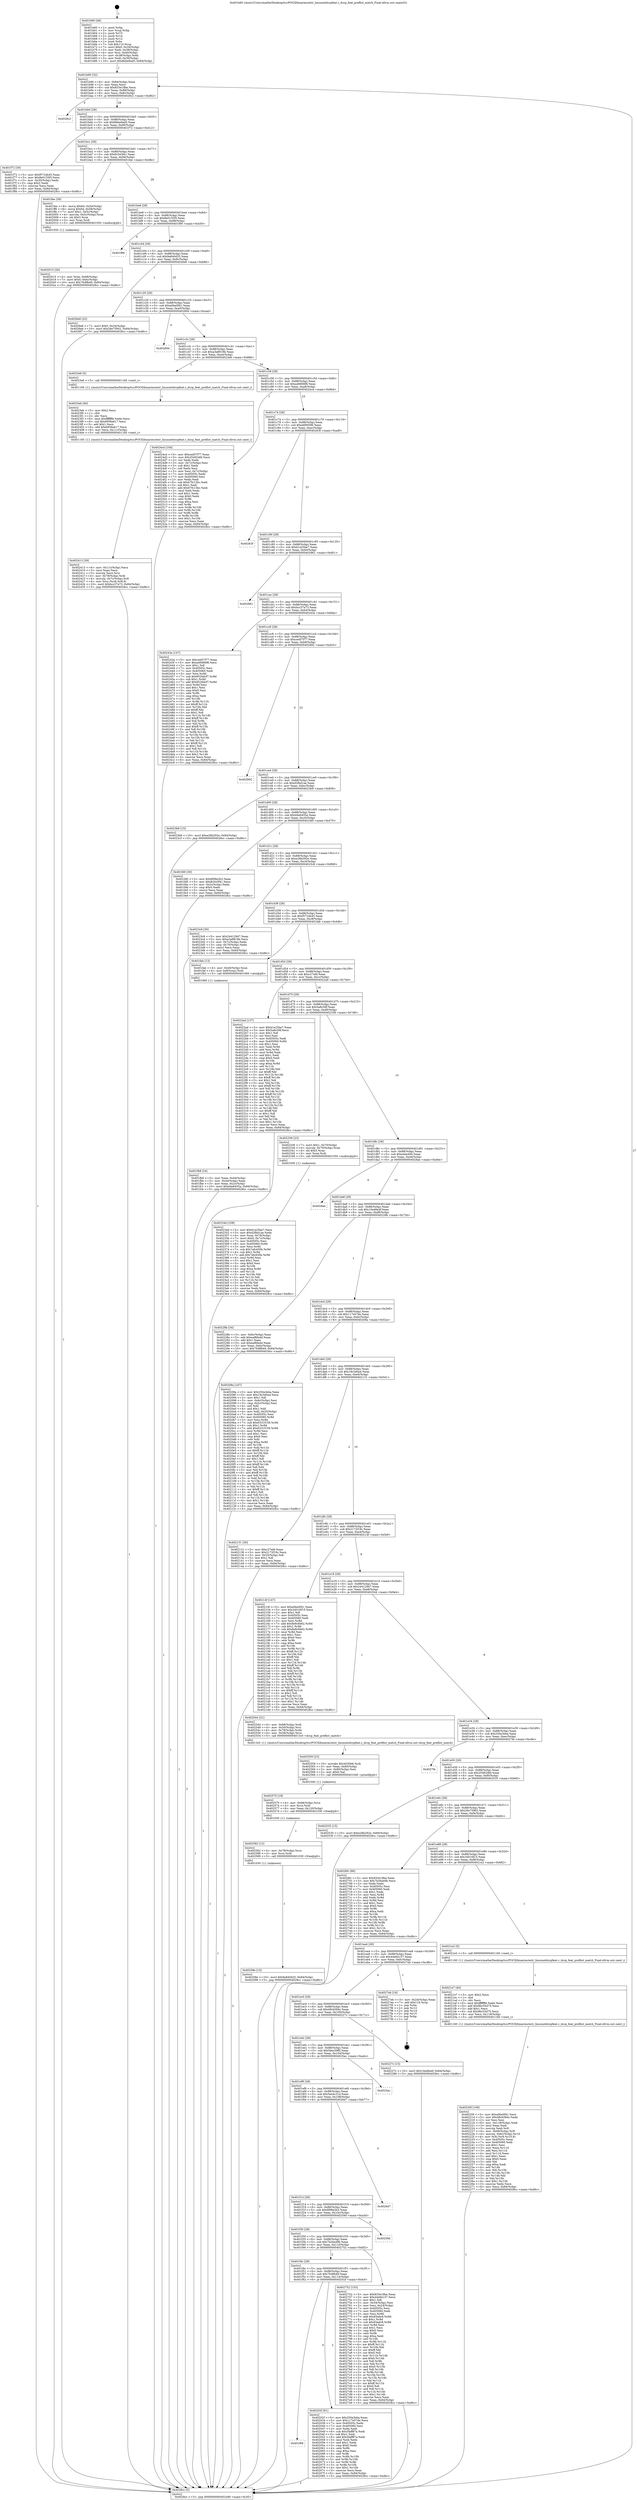 digraph "0x401b60" {
  label = "0x401b60 (/mnt/c/Users/mathe/Desktop/tcc/POCII/binaries/extr_linuxnetdccpfeat.c_dccp_feat_preflist_match_Final-ollvm.out::main(0))"
  labelloc = "t"
  node[shape=record]

  Entry [label="",width=0.3,height=0.3,shape=circle,fillcolor=black,style=filled]
  "0x401b90" [label="{
     0x401b90 [32]\l
     | [instrs]\l
     &nbsp;&nbsp;0x401b90 \<+6\>: mov -0x84(%rbp),%eax\l
     &nbsp;&nbsp;0x401b96 \<+2\>: mov %eax,%ecx\l
     &nbsp;&nbsp;0x401b98 \<+6\>: sub $0x833e18be,%ecx\l
     &nbsp;&nbsp;0x401b9e \<+6\>: mov %eax,-0x88(%rbp)\l
     &nbsp;&nbsp;0x401ba4 \<+6\>: mov %ecx,-0x8c(%rbp)\l
     &nbsp;&nbsp;0x401baa \<+6\>: je 00000000004028c2 \<main+0xd62\>\l
  }"]
  "0x4028c2" [label="{
     0x4028c2\l
  }", style=dashed]
  "0x401bb0" [label="{
     0x401bb0 [28]\l
     | [instrs]\l
     &nbsp;&nbsp;0x401bb0 \<+5\>: jmp 0000000000401bb5 \<main+0x55\>\l
     &nbsp;&nbsp;0x401bb5 \<+6\>: mov -0x88(%rbp),%eax\l
     &nbsp;&nbsp;0x401bbb \<+5\>: sub $0x8bbe9ad5,%eax\l
     &nbsp;&nbsp;0x401bc0 \<+6\>: mov %eax,-0x90(%rbp)\l
     &nbsp;&nbsp;0x401bc6 \<+6\>: je 0000000000401f72 \<main+0x412\>\l
  }"]
  Exit [label="",width=0.3,height=0.3,shape=circle,fillcolor=black,style=filled,peripheries=2]
  "0x401f72" [label="{
     0x401f72 [30]\l
     | [instrs]\l
     &nbsp;&nbsp;0x401f72 \<+5\>: mov $0xf5724b45,%eax\l
     &nbsp;&nbsp;0x401f77 \<+5\>: mov $0x8e0155f3,%ecx\l
     &nbsp;&nbsp;0x401f7c \<+3\>: mov -0x30(%rbp),%edx\l
     &nbsp;&nbsp;0x401f7f \<+3\>: cmp $0x2,%edx\l
     &nbsp;&nbsp;0x401f82 \<+3\>: cmovne %ecx,%eax\l
     &nbsp;&nbsp;0x401f85 \<+6\>: mov %eax,-0x84(%rbp)\l
     &nbsp;&nbsp;0x401f8b \<+5\>: jmp 00000000004028cc \<main+0xd6c\>\l
  }"]
  "0x401bcc" [label="{
     0x401bcc [28]\l
     | [instrs]\l
     &nbsp;&nbsp;0x401bcc \<+5\>: jmp 0000000000401bd1 \<main+0x71\>\l
     &nbsp;&nbsp;0x401bd1 \<+6\>: mov -0x88(%rbp),%eax\l
     &nbsp;&nbsp;0x401bd7 \<+5\>: sub $0x8c543f41,%eax\l
     &nbsp;&nbsp;0x401bdc \<+6\>: mov %eax,-0x94(%rbp)\l
     &nbsp;&nbsp;0x401be2 \<+6\>: je 0000000000401fee \<main+0x48e\>\l
  }"]
  "0x4028cc" [label="{
     0x4028cc [5]\l
     | [instrs]\l
     &nbsp;&nbsp;0x4028cc \<+5\>: jmp 0000000000401b90 \<main+0x30\>\l
  }"]
  "0x401b60" [label="{
     0x401b60 [48]\l
     | [instrs]\l
     &nbsp;&nbsp;0x401b60 \<+1\>: push %rbp\l
     &nbsp;&nbsp;0x401b61 \<+3\>: mov %rsp,%rbp\l
     &nbsp;&nbsp;0x401b64 \<+2\>: push %r15\l
     &nbsp;&nbsp;0x401b66 \<+2\>: push %r14\l
     &nbsp;&nbsp;0x401b68 \<+2\>: push %r12\l
     &nbsp;&nbsp;0x401b6a \<+1\>: push %rbx\l
     &nbsp;&nbsp;0x401b6b \<+7\>: sub $0x110,%rsp\l
     &nbsp;&nbsp;0x401b72 \<+7\>: movl $0x0,-0x34(%rbp)\l
     &nbsp;&nbsp;0x401b79 \<+3\>: mov %edi,-0x38(%rbp)\l
     &nbsp;&nbsp;0x401b7c \<+4\>: mov %rsi,-0x40(%rbp)\l
     &nbsp;&nbsp;0x401b80 \<+3\>: mov -0x38(%rbp),%edi\l
     &nbsp;&nbsp;0x401b83 \<+3\>: mov %edi,-0x30(%rbp)\l
     &nbsp;&nbsp;0x401b86 \<+10\>: movl $0x8bbe9ad5,-0x84(%rbp)\l
  }"]
  "0x40258e" [label="{
     0x40258e [15]\l
     | [instrs]\l
     &nbsp;&nbsp;0x40258e \<+10\>: movl $0x9a840d25,-0x84(%rbp)\l
     &nbsp;&nbsp;0x402598 \<+5\>: jmp 00000000004028cc \<main+0xd6c\>\l
  }"]
  "0x401fee" [label="{
     0x401fee [39]\l
     | [instrs]\l
     &nbsp;&nbsp;0x401fee \<+8\>: movq $0x64,-0x50(%rbp)\l
     &nbsp;&nbsp;0x401ff6 \<+8\>: movq $0x64,-0x58(%rbp)\l
     &nbsp;&nbsp;0x401ffe \<+7\>: movl $0x1,-0x5c(%rbp)\l
     &nbsp;&nbsp;0x402005 \<+4\>: movslq -0x5c(%rbp),%rax\l
     &nbsp;&nbsp;0x402009 \<+4\>: shl $0x3,%rax\l
     &nbsp;&nbsp;0x40200d \<+3\>: mov %rax,%rdi\l
     &nbsp;&nbsp;0x402010 \<+5\>: call 0000000000401050 \<malloc@plt\>\l
     | [calls]\l
     &nbsp;&nbsp;0x401050 \{1\} (unknown)\l
  }"]
  "0x401be8" [label="{
     0x401be8 [28]\l
     | [instrs]\l
     &nbsp;&nbsp;0x401be8 \<+5\>: jmp 0000000000401bed \<main+0x8d\>\l
     &nbsp;&nbsp;0x401bed \<+6\>: mov -0x88(%rbp),%eax\l
     &nbsp;&nbsp;0x401bf3 \<+5\>: sub $0x8e0155f3,%eax\l
     &nbsp;&nbsp;0x401bf8 \<+6\>: mov %eax,-0x98(%rbp)\l
     &nbsp;&nbsp;0x401bfe \<+6\>: je 0000000000401f90 \<main+0x430\>\l
  }"]
  "0x402582" [label="{
     0x402582 [12]\l
     | [instrs]\l
     &nbsp;&nbsp;0x402582 \<+4\>: mov -0x78(%rbp),%rcx\l
     &nbsp;&nbsp;0x402586 \<+3\>: mov %rcx,%rdi\l
     &nbsp;&nbsp;0x402589 \<+5\>: call 0000000000401030 \<free@plt\>\l
     | [calls]\l
     &nbsp;&nbsp;0x401030 \{1\} (unknown)\l
  }"]
  "0x401f90" [label="{
     0x401f90\l
  }", style=dashed]
  "0x401c04" [label="{
     0x401c04 [28]\l
     | [instrs]\l
     &nbsp;&nbsp;0x401c04 \<+5\>: jmp 0000000000401c09 \<main+0xa9\>\l
     &nbsp;&nbsp;0x401c09 \<+6\>: mov -0x88(%rbp),%eax\l
     &nbsp;&nbsp;0x401c0f \<+5\>: sub $0x9a840d25,%eax\l
     &nbsp;&nbsp;0x401c14 \<+6\>: mov %eax,-0x9c(%rbp)\l
     &nbsp;&nbsp;0x401c1a \<+6\>: je 00000000004026e6 \<main+0xb86\>\l
  }"]
  "0x402570" [label="{
     0x402570 [18]\l
     | [instrs]\l
     &nbsp;&nbsp;0x402570 \<+4\>: mov -0x68(%rbp),%rcx\l
     &nbsp;&nbsp;0x402574 \<+3\>: mov %rcx,%rdi\l
     &nbsp;&nbsp;0x402577 \<+6\>: mov %eax,-0x120(%rbp)\l
     &nbsp;&nbsp;0x40257d \<+5\>: call 0000000000401030 \<free@plt\>\l
     | [calls]\l
     &nbsp;&nbsp;0x401030 \{1\} (unknown)\l
  }"]
  "0x4026e6" [label="{
     0x4026e6 [22]\l
     | [instrs]\l
     &nbsp;&nbsp;0x4026e6 \<+7\>: movl $0x0,-0x34(%rbp)\l
     &nbsp;&nbsp;0x4026ed \<+10\>: movl $0x26e75902,-0x84(%rbp)\l
     &nbsp;&nbsp;0x4026f7 \<+5\>: jmp 00000000004028cc \<main+0xd6c\>\l
  }"]
  "0x401c20" [label="{
     0x401c20 [28]\l
     | [instrs]\l
     &nbsp;&nbsp;0x401c20 \<+5\>: jmp 0000000000401c25 \<main+0xc5\>\l
     &nbsp;&nbsp;0x401c25 \<+6\>: mov -0x88(%rbp),%eax\l
     &nbsp;&nbsp;0x401c2b \<+5\>: sub $0xa0be0f41,%eax\l
     &nbsp;&nbsp;0x401c30 \<+6\>: mov %eax,-0xa0(%rbp)\l
     &nbsp;&nbsp;0x401c36 \<+6\>: je 000000000040280d \<main+0xcad\>\l
  }"]
  "0x402559" [label="{
     0x402559 [23]\l
     | [instrs]\l
     &nbsp;&nbsp;0x402559 \<+10\>: movabs $0x4030b6,%rdi\l
     &nbsp;&nbsp;0x402563 \<+3\>: mov %eax,-0x80(%rbp)\l
     &nbsp;&nbsp;0x402566 \<+3\>: mov -0x80(%rbp),%esi\l
     &nbsp;&nbsp;0x402569 \<+2\>: mov $0x0,%al\l
     &nbsp;&nbsp;0x40256b \<+5\>: call 0000000000401040 \<printf@plt\>\l
     | [calls]\l
     &nbsp;&nbsp;0x401040 \{1\} (unknown)\l
  }"]
  "0x40280d" [label="{
     0x40280d\l
  }", style=dashed]
  "0x401c3c" [label="{
     0x401c3c [28]\l
     | [instrs]\l
     &nbsp;&nbsp;0x401c3c \<+5\>: jmp 0000000000401c41 \<main+0xe1\>\l
     &nbsp;&nbsp;0x401c41 \<+6\>: mov -0x88(%rbp),%eax\l
     &nbsp;&nbsp;0x401c47 \<+5\>: sub $0xa3a8819b,%eax\l
     &nbsp;&nbsp;0x401c4c \<+6\>: mov %eax,-0xa4(%rbp)\l
     &nbsp;&nbsp;0x401c52 \<+6\>: je 00000000004023e6 \<main+0x886\>\l
  }"]
  "0x402413" [label="{
     0x402413 [39]\l
     | [instrs]\l
     &nbsp;&nbsp;0x402413 \<+6\>: mov -0x11c(%rbp),%ecx\l
     &nbsp;&nbsp;0x402419 \<+3\>: imul %eax,%ecx\l
     &nbsp;&nbsp;0x40241c \<+3\>: movslq %ecx,%rsi\l
     &nbsp;&nbsp;0x40241f \<+4\>: mov -0x78(%rbp),%rdi\l
     &nbsp;&nbsp;0x402423 \<+4\>: movslq -0x7c(%rbp),%r8\l
     &nbsp;&nbsp;0x402427 \<+4\>: mov %rsi,(%rdi,%r8,8)\l
     &nbsp;&nbsp;0x40242b \<+10\>: movl $0xbcc37a73,-0x84(%rbp)\l
     &nbsp;&nbsp;0x402435 \<+5\>: jmp 00000000004028cc \<main+0xd6c\>\l
  }"]
  "0x4023e6" [label="{
     0x4023e6 [5]\l
     | [instrs]\l
     &nbsp;&nbsp;0x4023e6 \<+5\>: call 0000000000401160 \<next_i\>\l
     | [calls]\l
     &nbsp;&nbsp;0x401160 \{1\} (/mnt/c/Users/mathe/Desktop/tcc/POCII/binaries/extr_linuxnetdccpfeat.c_dccp_feat_preflist_match_Final-ollvm.out::next_i)\l
  }"]
  "0x401c58" [label="{
     0x401c58 [28]\l
     | [instrs]\l
     &nbsp;&nbsp;0x401c58 \<+5\>: jmp 0000000000401c5d \<main+0xfd\>\l
     &nbsp;&nbsp;0x401c5d \<+6\>: mov -0x88(%rbp),%eax\l
     &nbsp;&nbsp;0x401c63 \<+5\>: sub $0xa46666f8,%eax\l
     &nbsp;&nbsp;0x401c68 \<+6\>: mov %eax,-0xa8(%rbp)\l
     &nbsp;&nbsp;0x401c6e \<+6\>: je 00000000004024cd \<main+0x96d\>\l
  }"]
  "0x4023eb" [label="{
     0x4023eb [40]\l
     | [instrs]\l
     &nbsp;&nbsp;0x4023eb \<+5\>: mov $0x2,%ecx\l
     &nbsp;&nbsp;0x4023f0 \<+1\>: cltd\l
     &nbsp;&nbsp;0x4023f1 \<+2\>: idiv %ecx\l
     &nbsp;&nbsp;0x4023f3 \<+6\>: imul $0xfffffffe,%edx,%ecx\l
     &nbsp;&nbsp;0x4023f9 \<+6\>: sub $0x6958a617,%ecx\l
     &nbsp;&nbsp;0x4023ff \<+3\>: add $0x1,%ecx\l
     &nbsp;&nbsp;0x402402 \<+6\>: add $0x6958a617,%ecx\l
     &nbsp;&nbsp;0x402408 \<+6\>: mov %ecx,-0x11c(%rbp)\l
     &nbsp;&nbsp;0x40240e \<+5\>: call 0000000000401160 \<next_i\>\l
     | [calls]\l
     &nbsp;&nbsp;0x401160 \{1\} (/mnt/c/Users/mathe/Desktop/tcc/POCII/binaries/extr_linuxnetdccpfeat.c_dccp_feat_preflist_match_Final-ollvm.out::next_i)\l
  }"]
  "0x4024cd" [label="{
     0x4024cd [104]\l
     | [instrs]\l
     &nbsp;&nbsp;0x4024cd \<+5\>: mov $0xced57f77,%eax\l
     &nbsp;&nbsp;0x4024d2 \<+5\>: mov $0x254924fd,%ecx\l
     &nbsp;&nbsp;0x4024d7 \<+2\>: xor %edx,%edx\l
     &nbsp;&nbsp;0x4024d9 \<+3\>: mov -0x7c(%rbp),%esi\l
     &nbsp;&nbsp;0x4024dc \<+3\>: sub $0x1,%edx\l
     &nbsp;&nbsp;0x4024df \<+2\>: sub %edx,%esi\l
     &nbsp;&nbsp;0x4024e1 \<+3\>: mov %esi,-0x7c(%rbp)\l
     &nbsp;&nbsp;0x4024e4 \<+7\>: mov 0x40505c,%edx\l
     &nbsp;&nbsp;0x4024eb \<+7\>: mov 0x405060,%esi\l
     &nbsp;&nbsp;0x4024f2 \<+2\>: mov %edx,%edi\l
     &nbsp;&nbsp;0x4024f4 \<+6\>: sub $0x67fc13bc,%edi\l
     &nbsp;&nbsp;0x4024fa \<+3\>: sub $0x1,%edi\l
     &nbsp;&nbsp;0x4024fd \<+6\>: add $0x67fc13bc,%edi\l
     &nbsp;&nbsp;0x402503 \<+3\>: imul %edi,%edx\l
     &nbsp;&nbsp;0x402506 \<+3\>: and $0x1,%edx\l
     &nbsp;&nbsp;0x402509 \<+3\>: cmp $0x0,%edx\l
     &nbsp;&nbsp;0x40250c \<+4\>: sete %r8b\l
     &nbsp;&nbsp;0x402510 \<+3\>: cmp $0xa,%esi\l
     &nbsp;&nbsp;0x402513 \<+4\>: setl %r9b\l
     &nbsp;&nbsp;0x402517 \<+3\>: mov %r8b,%r10b\l
     &nbsp;&nbsp;0x40251a \<+3\>: and %r9b,%r10b\l
     &nbsp;&nbsp;0x40251d \<+3\>: xor %r9b,%r8b\l
     &nbsp;&nbsp;0x402520 \<+3\>: or %r8b,%r10b\l
     &nbsp;&nbsp;0x402523 \<+4\>: test $0x1,%r10b\l
     &nbsp;&nbsp;0x402527 \<+3\>: cmovne %ecx,%eax\l
     &nbsp;&nbsp;0x40252a \<+6\>: mov %eax,-0x84(%rbp)\l
     &nbsp;&nbsp;0x402530 \<+5\>: jmp 00000000004028cc \<main+0xd6c\>\l
  }"]
  "0x401c74" [label="{
     0x401c74 [28]\l
     | [instrs]\l
     &nbsp;&nbsp;0x401c74 \<+5\>: jmp 0000000000401c79 \<main+0x119\>\l
     &nbsp;&nbsp;0x401c79 \<+6\>: mov -0x88(%rbp),%eax\l
     &nbsp;&nbsp;0x401c7f \<+5\>: sub $0xa6f005f6,%eax\l
     &nbsp;&nbsp;0x401c84 \<+6\>: mov %eax,-0xac(%rbp)\l
     &nbsp;&nbsp;0x401c8a \<+6\>: je 000000000040263f \<main+0xadf\>\l
  }"]
  "0x40234d" [label="{
     0x40234d [108]\l
     | [instrs]\l
     &nbsp;&nbsp;0x40234d \<+5\>: mov $0xb1e25be7,%ecx\l
     &nbsp;&nbsp;0x402352 \<+5\>: mov $0xd2fbd1ae,%edx\l
     &nbsp;&nbsp;0x402357 \<+4\>: mov %rax,-0x78(%rbp)\l
     &nbsp;&nbsp;0x40235b \<+7\>: movl $0x0,-0x7c(%rbp)\l
     &nbsp;&nbsp;0x402362 \<+7\>: mov 0x40505c,%esi\l
     &nbsp;&nbsp;0x402369 \<+8\>: mov 0x405060,%r8d\l
     &nbsp;&nbsp;0x402371 \<+3\>: mov %esi,%r9d\l
     &nbsp;&nbsp;0x402374 \<+7\>: sub $0x7afcd30b,%r9d\l
     &nbsp;&nbsp;0x40237b \<+4\>: sub $0x1,%r9d\l
     &nbsp;&nbsp;0x40237f \<+7\>: add $0x7afcd30b,%r9d\l
     &nbsp;&nbsp;0x402386 \<+4\>: imul %r9d,%esi\l
     &nbsp;&nbsp;0x40238a \<+3\>: and $0x1,%esi\l
     &nbsp;&nbsp;0x40238d \<+3\>: cmp $0x0,%esi\l
     &nbsp;&nbsp;0x402390 \<+4\>: sete %r10b\l
     &nbsp;&nbsp;0x402394 \<+4\>: cmp $0xa,%r8d\l
     &nbsp;&nbsp;0x402398 \<+4\>: setl %r11b\l
     &nbsp;&nbsp;0x40239c \<+3\>: mov %r10b,%bl\l
     &nbsp;&nbsp;0x40239f \<+3\>: and %r11b,%bl\l
     &nbsp;&nbsp;0x4023a2 \<+3\>: xor %r11b,%r10b\l
     &nbsp;&nbsp;0x4023a5 \<+3\>: or %r10b,%bl\l
     &nbsp;&nbsp;0x4023a8 \<+3\>: test $0x1,%bl\l
     &nbsp;&nbsp;0x4023ab \<+3\>: cmovne %edx,%ecx\l
     &nbsp;&nbsp;0x4023ae \<+6\>: mov %ecx,-0x84(%rbp)\l
     &nbsp;&nbsp;0x4023b4 \<+5\>: jmp 00000000004028cc \<main+0xd6c\>\l
  }"]
  "0x40263f" [label="{
     0x40263f\l
  }", style=dashed]
  "0x401c90" [label="{
     0x401c90 [28]\l
     | [instrs]\l
     &nbsp;&nbsp;0x401c90 \<+5\>: jmp 0000000000401c95 \<main+0x135\>\l
     &nbsp;&nbsp;0x401c95 \<+6\>: mov -0x88(%rbp),%eax\l
     &nbsp;&nbsp;0x401c9b \<+5\>: sub $0xb1e25be7,%eax\l
     &nbsp;&nbsp;0x401ca0 \<+6\>: mov %eax,-0xb0(%rbp)\l
     &nbsp;&nbsp;0x401ca6 \<+6\>: je 0000000000402861 \<main+0xd01\>\l
  }"]
  "0x40220f" [label="{
     0x40220f [109]\l
     | [instrs]\l
     &nbsp;&nbsp;0x40220f \<+5\>: mov $0xa0be0f41,%ecx\l
     &nbsp;&nbsp;0x402214 \<+5\>: mov $0x48cb584c,%edx\l
     &nbsp;&nbsp;0x402219 \<+2\>: xor %esi,%esi\l
     &nbsp;&nbsp;0x40221b \<+6\>: mov -0x118(%rbp),%edi\l
     &nbsp;&nbsp;0x402221 \<+3\>: imul %eax,%edi\l
     &nbsp;&nbsp;0x402224 \<+3\>: movslq %edi,%r8\l
     &nbsp;&nbsp;0x402227 \<+4\>: mov -0x68(%rbp),%r9\l
     &nbsp;&nbsp;0x40222b \<+4\>: movslq -0x6c(%rbp),%r10\l
     &nbsp;&nbsp;0x40222f \<+4\>: mov %r8,(%r9,%r10,8)\l
     &nbsp;&nbsp;0x402233 \<+7\>: mov 0x40505c,%eax\l
     &nbsp;&nbsp;0x40223a \<+7\>: mov 0x405060,%edi\l
     &nbsp;&nbsp;0x402241 \<+3\>: sub $0x1,%esi\l
     &nbsp;&nbsp;0x402244 \<+3\>: mov %eax,%r11d\l
     &nbsp;&nbsp;0x402247 \<+3\>: add %esi,%r11d\l
     &nbsp;&nbsp;0x40224a \<+4\>: imul %r11d,%eax\l
     &nbsp;&nbsp;0x40224e \<+3\>: and $0x1,%eax\l
     &nbsp;&nbsp;0x402251 \<+3\>: cmp $0x0,%eax\l
     &nbsp;&nbsp;0x402254 \<+3\>: sete %bl\l
     &nbsp;&nbsp;0x402257 \<+3\>: cmp $0xa,%edi\l
     &nbsp;&nbsp;0x40225a \<+4\>: setl %r14b\l
     &nbsp;&nbsp;0x40225e \<+3\>: mov %bl,%r15b\l
     &nbsp;&nbsp;0x402261 \<+3\>: and %r14b,%r15b\l
     &nbsp;&nbsp;0x402264 \<+3\>: xor %r14b,%bl\l
     &nbsp;&nbsp;0x402267 \<+3\>: or %bl,%r15b\l
     &nbsp;&nbsp;0x40226a \<+4\>: test $0x1,%r15b\l
     &nbsp;&nbsp;0x40226e \<+3\>: cmovne %edx,%ecx\l
     &nbsp;&nbsp;0x402271 \<+6\>: mov %ecx,-0x84(%rbp)\l
     &nbsp;&nbsp;0x402277 \<+5\>: jmp 00000000004028cc \<main+0xd6c\>\l
  }"]
  "0x402861" [label="{
     0x402861\l
  }", style=dashed]
  "0x401cac" [label="{
     0x401cac [28]\l
     | [instrs]\l
     &nbsp;&nbsp;0x401cac \<+5\>: jmp 0000000000401cb1 \<main+0x151\>\l
     &nbsp;&nbsp;0x401cb1 \<+6\>: mov -0x88(%rbp),%eax\l
     &nbsp;&nbsp;0x401cb7 \<+5\>: sub $0xbcc37a73,%eax\l
     &nbsp;&nbsp;0x401cbc \<+6\>: mov %eax,-0xb4(%rbp)\l
     &nbsp;&nbsp;0x401cc2 \<+6\>: je 000000000040243a \<main+0x8da\>\l
  }"]
  "0x4021e7" [label="{
     0x4021e7 [40]\l
     | [instrs]\l
     &nbsp;&nbsp;0x4021e7 \<+5\>: mov $0x2,%ecx\l
     &nbsp;&nbsp;0x4021ec \<+1\>: cltd\l
     &nbsp;&nbsp;0x4021ed \<+2\>: idiv %ecx\l
     &nbsp;&nbsp;0x4021ef \<+6\>: imul $0xfffffffe,%edx,%ecx\l
     &nbsp;&nbsp;0x4021f5 \<+6\>: add $0x9bc55d75,%ecx\l
     &nbsp;&nbsp;0x4021fb \<+3\>: add $0x1,%ecx\l
     &nbsp;&nbsp;0x4021fe \<+6\>: sub $0x9bc55d75,%ecx\l
     &nbsp;&nbsp;0x402204 \<+6\>: mov %ecx,-0x118(%rbp)\l
     &nbsp;&nbsp;0x40220a \<+5\>: call 0000000000401160 \<next_i\>\l
     | [calls]\l
     &nbsp;&nbsp;0x401160 \{1\} (/mnt/c/Users/mathe/Desktop/tcc/POCII/binaries/extr_linuxnetdccpfeat.c_dccp_feat_preflist_match_Final-ollvm.out::next_i)\l
  }"]
  "0x40243a" [label="{
     0x40243a [147]\l
     | [instrs]\l
     &nbsp;&nbsp;0x40243a \<+5\>: mov $0xced57f77,%eax\l
     &nbsp;&nbsp;0x40243f \<+5\>: mov $0xa46666f8,%ecx\l
     &nbsp;&nbsp;0x402444 \<+2\>: mov $0x1,%dl\l
     &nbsp;&nbsp;0x402446 \<+7\>: mov 0x40505c,%esi\l
     &nbsp;&nbsp;0x40244d \<+7\>: mov 0x405060,%edi\l
     &nbsp;&nbsp;0x402454 \<+3\>: mov %esi,%r8d\l
     &nbsp;&nbsp;0x402457 \<+7\>: sub $0x9526dcf7,%r8d\l
     &nbsp;&nbsp;0x40245e \<+4\>: sub $0x1,%r8d\l
     &nbsp;&nbsp;0x402462 \<+7\>: add $0x9526dcf7,%r8d\l
     &nbsp;&nbsp;0x402469 \<+4\>: imul %r8d,%esi\l
     &nbsp;&nbsp;0x40246d \<+3\>: and $0x1,%esi\l
     &nbsp;&nbsp;0x402470 \<+3\>: cmp $0x0,%esi\l
     &nbsp;&nbsp;0x402473 \<+4\>: sete %r9b\l
     &nbsp;&nbsp;0x402477 \<+3\>: cmp $0xa,%edi\l
     &nbsp;&nbsp;0x40247a \<+4\>: setl %r10b\l
     &nbsp;&nbsp;0x40247e \<+3\>: mov %r9b,%r11b\l
     &nbsp;&nbsp;0x402481 \<+4\>: xor $0xff,%r11b\l
     &nbsp;&nbsp;0x402485 \<+3\>: mov %r10b,%bl\l
     &nbsp;&nbsp;0x402488 \<+3\>: xor $0xff,%bl\l
     &nbsp;&nbsp;0x40248b \<+3\>: xor $0x1,%dl\l
     &nbsp;&nbsp;0x40248e \<+3\>: mov %r11b,%r14b\l
     &nbsp;&nbsp;0x402491 \<+4\>: and $0xff,%r14b\l
     &nbsp;&nbsp;0x402495 \<+3\>: and %dl,%r9b\l
     &nbsp;&nbsp;0x402498 \<+3\>: mov %bl,%r15b\l
     &nbsp;&nbsp;0x40249b \<+4\>: and $0xff,%r15b\l
     &nbsp;&nbsp;0x40249f \<+3\>: and %dl,%r10b\l
     &nbsp;&nbsp;0x4024a2 \<+3\>: or %r9b,%r14b\l
     &nbsp;&nbsp;0x4024a5 \<+3\>: or %r10b,%r15b\l
     &nbsp;&nbsp;0x4024a8 \<+3\>: xor %r15b,%r14b\l
     &nbsp;&nbsp;0x4024ab \<+3\>: or %bl,%r11b\l
     &nbsp;&nbsp;0x4024ae \<+4\>: xor $0xff,%r11b\l
     &nbsp;&nbsp;0x4024b2 \<+3\>: or $0x1,%dl\l
     &nbsp;&nbsp;0x4024b5 \<+3\>: and %dl,%r11b\l
     &nbsp;&nbsp;0x4024b8 \<+3\>: or %r11b,%r14b\l
     &nbsp;&nbsp;0x4024bb \<+4\>: test $0x1,%r14b\l
     &nbsp;&nbsp;0x4024bf \<+3\>: cmovne %ecx,%eax\l
     &nbsp;&nbsp;0x4024c2 \<+6\>: mov %eax,-0x84(%rbp)\l
     &nbsp;&nbsp;0x4024c8 \<+5\>: jmp 00000000004028cc \<main+0xd6c\>\l
  }"]
  "0x401cc8" [label="{
     0x401cc8 [28]\l
     | [instrs]\l
     &nbsp;&nbsp;0x401cc8 \<+5\>: jmp 0000000000401ccd \<main+0x16d\>\l
     &nbsp;&nbsp;0x401ccd \<+6\>: mov -0x88(%rbp),%eax\l
     &nbsp;&nbsp;0x401cd3 \<+5\>: sub $0xced57f77,%eax\l
     &nbsp;&nbsp;0x401cd8 \<+6\>: mov %eax,-0xb8(%rbp)\l
     &nbsp;&nbsp;0x401cde \<+6\>: je 0000000000402892 \<main+0xd32\>\l
  }"]
  "0x401f68" [label="{
     0x401f68\l
  }", style=dashed]
  "0x402892" [label="{
     0x402892\l
  }", style=dashed]
  "0x401ce4" [label="{
     0x401ce4 [28]\l
     | [instrs]\l
     &nbsp;&nbsp;0x401ce4 \<+5\>: jmp 0000000000401ce9 \<main+0x189\>\l
     &nbsp;&nbsp;0x401ce9 \<+6\>: mov -0x88(%rbp),%eax\l
     &nbsp;&nbsp;0x401cef \<+5\>: sub $0xd2fbd1ae,%eax\l
     &nbsp;&nbsp;0x401cf4 \<+6\>: mov %eax,-0xbc(%rbp)\l
     &nbsp;&nbsp;0x401cfa \<+6\>: je 00000000004023b9 \<main+0x859\>\l
  }"]
  "0x40202f" [label="{
     0x40202f [91]\l
     | [instrs]\l
     &nbsp;&nbsp;0x40202f \<+5\>: mov $0x250a3eba,%eax\l
     &nbsp;&nbsp;0x402034 \<+5\>: mov $0x117e57de,%ecx\l
     &nbsp;&nbsp;0x402039 \<+7\>: mov 0x40505c,%edx\l
     &nbsp;&nbsp;0x402040 \<+7\>: mov 0x405060,%esi\l
     &nbsp;&nbsp;0x402047 \<+2\>: mov %edx,%edi\l
     &nbsp;&nbsp;0x402049 \<+6\>: sub $0x5faff87a,%edi\l
     &nbsp;&nbsp;0x40204f \<+3\>: sub $0x1,%edi\l
     &nbsp;&nbsp;0x402052 \<+6\>: add $0x5faff87a,%edi\l
     &nbsp;&nbsp;0x402058 \<+3\>: imul %edi,%edx\l
     &nbsp;&nbsp;0x40205b \<+3\>: and $0x1,%edx\l
     &nbsp;&nbsp;0x40205e \<+3\>: cmp $0x0,%edx\l
     &nbsp;&nbsp;0x402061 \<+4\>: sete %r8b\l
     &nbsp;&nbsp;0x402065 \<+3\>: cmp $0xa,%esi\l
     &nbsp;&nbsp;0x402068 \<+4\>: setl %r9b\l
     &nbsp;&nbsp;0x40206c \<+3\>: mov %r8b,%r10b\l
     &nbsp;&nbsp;0x40206f \<+3\>: and %r9b,%r10b\l
     &nbsp;&nbsp;0x402072 \<+3\>: xor %r9b,%r8b\l
     &nbsp;&nbsp;0x402075 \<+3\>: or %r8b,%r10b\l
     &nbsp;&nbsp;0x402078 \<+4\>: test $0x1,%r10b\l
     &nbsp;&nbsp;0x40207c \<+3\>: cmovne %ecx,%eax\l
     &nbsp;&nbsp;0x40207f \<+6\>: mov %eax,-0x84(%rbp)\l
     &nbsp;&nbsp;0x402085 \<+5\>: jmp 00000000004028cc \<main+0xd6c\>\l
  }"]
  "0x4023b9" [label="{
     0x4023b9 [15]\l
     | [instrs]\l
     &nbsp;&nbsp;0x4023b9 \<+10\>: movl $0xe28b292e,-0x84(%rbp)\l
     &nbsp;&nbsp;0x4023c3 \<+5\>: jmp 00000000004028cc \<main+0xd6c\>\l
  }"]
  "0x401d00" [label="{
     0x401d00 [28]\l
     | [instrs]\l
     &nbsp;&nbsp;0x401d00 \<+5\>: jmp 0000000000401d05 \<main+0x1a5\>\l
     &nbsp;&nbsp;0x401d05 \<+6\>: mov -0x88(%rbp),%eax\l
     &nbsp;&nbsp;0x401d0b \<+5\>: sub $0xd4e6455a,%eax\l
     &nbsp;&nbsp;0x401d10 \<+6\>: mov %eax,-0xc0(%rbp)\l
     &nbsp;&nbsp;0x401d16 \<+6\>: je 0000000000401fd0 \<main+0x470\>\l
  }"]
  "0x401f4c" [label="{
     0x401f4c [28]\l
     | [instrs]\l
     &nbsp;&nbsp;0x401f4c \<+5\>: jmp 0000000000401f51 \<main+0x3f1\>\l
     &nbsp;&nbsp;0x401f51 \<+6\>: mov -0x88(%rbp),%eax\l
     &nbsp;&nbsp;0x401f57 \<+5\>: sub $0x7fc8fb49,%eax\l
     &nbsp;&nbsp;0x401f5c \<+6\>: mov %eax,-0x114(%rbp)\l
     &nbsp;&nbsp;0x401f62 \<+6\>: je 000000000040202f \<main+0x4cf\>\l
  }"]
  "0x401fd0" [label="{
     0x401fd0 [30]\l
     | [instrs]\l
     &nbsp;&nbsp;0x401fd0 \<+5\>: mov $0x6f08e2b3,%eax\l
     &nbsp;&nbsp;0x401fd5 \<+5\>: mov $0x8c543f41,%ecx\l
     &nbsp;&nbsp;0x401fda \<+3\>: mov -0x2c(%rbp),%edx\l
     &nbsp;&nbsp;0x401fdd \<+3\>: cmp $0x0,%edx\l
     &nbsp;&nbsp;0x401fe0 \<+3\>: cmove %ecx,%eax\l
     &nbsp;&nbsp;0x401fe3 \<+6\>: mov %eax,-0x84(%rbp)\l
     &nbsp;&nbsp;0x401fe9 \<+5\>: jmp 00000000004028cc \<main+0xd6c\>\l
  }"]
  "0x401d1c" [label="{
     0x401d1c [28]\l
     | [instrs]\l
     &nbsp;&nbsp;0x401d1c \<+5\>: jmp 0000000000401d21 \<main+0x1c1\>\l
     &nbsp;&nbsp;0x401d21 \<+6\>: mov -0x88(%rbp),%eax\l
     &nbsp;&nbsp;0x401d27 \<+5\>: sub $0xe28b292e,%eax\l
     &nbsp;&nbsp;0x401d2c \<+6\>: mov %eax,-0xc4(%rbp)\l
     &nbsp;&nbsp;0x401d32 \<+6\>: je 00000000004023c8 \<main+0x868\>\l
  }"]
  "0x402752" [label="{
     0x402752 [153]\l
     | [instrs]\l
     &nbsp;&nbsp;0x402752 \<+5\>: mov $0x833e18be,%eax\l
     &nbsp;&nbsp;0x402757 \<+5\>: mov $0x44e84157,%ecx\l
     &nbsp;&nbsp;0x40275c \<+2\>: mov $0x1,%dl\l
     &nbsp;&nbsp;0x40275e \<+3\>: mov -0x34(%rbp),%esi\l
     &nbsp;&nbsp;0x402761 \<+3\>: mov %esi,-0x24(%rbp)\l
     &nbsp;&nbsp;0x402764 \<+7\>: mov 0x40505c,%esi\l
     &nbsp;&nbsp;0x40276b \<+7\>: mov 0x405060,%edi\l
     &nbsp;&nbsp;0x402772 \<+3\>: mov %esi,%r8d\l
     &nbsp;&nbsp;0x402775 \<+7\>: add $0x83adc8,%r8d\l
     &nbsp;&nbsp;0x40277c \<+4\>: sub $0x1,%r8d\l
     &nbsp;&nbsp;0x402780 \<+7\>: sub $0x83adc8,%r8d\l
     &nbsp;&nbsp;0x402787 \<+4\>: imul %r8d,%esi\l
     &nbsp;&nbsp;0x40278b \<+3\>: and $0x1,%esi\l
     &nbsp;&nbsp;0x40278e \<+3\>: cmp $0x0,%esi\l
     &nbsp;&nbsp;0x402791 \<+4\>: sete %r9b\l
     &nbsp;&nbsp;0x402795 \<+3\>: cmp $0xa,%edi\l
     &nbsp;&nbsp;0x402798 \<+4\>: setl %r10b\l
     &nbsp;&nbsp;0x40279c \<+3\>: mov %r9b,%r11b\l
     &nbsp;&nbsp;0x40279f \<+4\>: xor $0xff,%r11b\l
     &nbsp;&nbsp;0x4027a3 \<+3\>: mov %r10b,%bl\l
     &nbsp;&nbsp;0x4027a6 \<+3\>: xor $0xff,%bl\l
     &nbsp;&nbsp;0x4027a9 \<+3\>: xor $0x0,%dl\l
     &nbsp;&nbsp;0x4027ac \<+3\>: mov %r11b,%r14b\l
     &nbsp;&nbsp;0x4027af \<+4\>: and $0x0,%r14b\l
     &nbsp;&nbsp;0x4027b3 \<+3\>: and %dl,%r9b\l
     &nbsp;&nbsp;0x4027b6 \<+3\>: mov %bl,%r15b\l
     &nbsp;&nbsp;0x4027b9 \<+4\>: and $0x0,%r15b\l
     &nbsp;&nbsp;0x4027bd \<+3\>: and %dl,%r10b\l
     &nbsp;&nbsp;0x4027c0 \<+3\>: or %r9b,%r14b\l
     &nbsp;&nbsp;0x4027c3 \<+3\>: or %r10b,%r15b\l
     &nbsp;&nbsp;0x4027c6 \<+3\>: xor %r15b,%r14b\l
     &nbsp;&nbsp;0x4027c9 \<+3\>: or %bl,%r11b\l
     &nbsp;&nbsp;0x4027cc \<+4\>: xor $0xff,%r11b\l
     &nbsp;&nbsp;0x4027d0 \<+3\>: or $0x0,%dl\l
     &nbsp;&nbsp;0x4027d3 \<+3\>: and %dl,%r11b\l
     &nbsp;&nbsp;0x4027d6 \<+3\>: or %r11b,%r14b\l
     &nbsp;&nbsp;0x4027d9 \<+4\>: test $0x1,%r14b\l
     &nbsp;&nbsp;0x4027dd \<+3\>: cmovne %ecx,%eax\l
     &nbsp;&nbsp;0x4027e0 \<+6\>: mov %eax,-0x84(%rbp)\l
     &nbsp;&nbsp;0x4027e6 \<+5\>: jmp 00000000004028cc \<main+0xd6c\>\l
  }"]
  "0x4023c8" [label="{
     0x4023c8 [30]\l
     | [instrs]\l
     &nbsp;&nbsp;0x4023c8 \<+5\>: mov $0x24412947,%eax\l
     &nbsp;&nbsp;0x4023cd \<+5\>: mov $0xa3a8819b,%ecx\l
     &nbsp;&nbsp;0x4023d2 \<+3\>: mov -0x7c(%rbp),%edx\l
     &nbsp;&nbsp;0x4023d5 \<+3\>: cmp -0x70(%rbp),%edx\l
     &nbsp;&nbsp;0x4023d8 \<+3\>: cmovl %ecx,%eax\l
     &nbsp;&nbsp;0x4023db \<+6\>: mov %eax,-0x84(%rbp)\l
     &nbsp;&nbsp;0x4023e1 \<+5\>: jmp 00000000004028cc \<main+0xd6c\>\l
  }"]
  "0x401d38" [label="{
     0x401d38 [28]\l
     | [instrs]\l
     &nbsp;&nbsp;0x401d38 \<+5\>: jmp 0000000000401d3d \<main+0x1dd\>\l
     &nbsp;&nbsp;0x401d3d \<+6\>: mov -0x88(%rbp),%eax\l
     &nbsp;&nbsp;0x401d43 \<+5\>: sub $0xf5724b45,%eax\l
     &nbsp;&nbsp;0x401d48 \<+6\>: mov %eax,-0xc8(%rbp)\l
     &nbsp;&nbsp;0x401d4e \<+6\>: je 0000000000401fab \<main+0x44b\>\l
  }"]
  "0x401f30" [label="{
     0x401f30 [28]\l
     | [instrs]\l
     &nbsp;&nbsp;0x401f30 \<+5\>: jmp 0000000000401f35 \<main+0x3d5\>\l
     &nbsp;&nbsp;0x401f35 \<+6\>: mov -0x88(%rbp),%eax\l
     &nbsp;&nbsp;0x401f3b \<+5\>: sub $0x7b26a49b,%eax\l
     &nbsp;&nbsp;0x401f40 \<+6\>: mov %eax,-0x110(%rbp)\l
     &nbsp;&nbsp;0x401f46 \<+6\>: je 0000000000402752 \<main+0xbf2\>\l
  }"]
  "0x401fab" [label="{
     0x401fab [13]\l
     | [instrs]\l
     &nbsp;&nbsp;0x401fab \<+4\>: mov -0x40(%rbp),%rax\l
     &nbsp;&nbsp;0x401faf \<+4\>: mov 0x8(%rax),%rdi\l
     &nbsp;&nbsp;0x401fb3 \<+5\>: call 0000000000401060 \<atoi@plt\>\l
     | [calls]\l
     &nbsp;&nbsp;0x401060 \{1\} (unknown)\l
  }"]
  "0x401d54" [label="{
     0x401d54 [28]\l
     | [instrs]\l
     &nbsp;&nbsp;0x401d54 \<+5\>: jmp 0000000000401d59 \<main+0x1f9\>\l
     &nbsp;&nbsp;0x401d59 \<+6\>: mov -0x88(%rbp),%eax\l
     &nbsp;&nbsp;0x401d5f \<+5\>: sub $0xc27efd,%eax\l
     &nbsp;&nbsp;0x401d64 \<+6\>: mov %eax,-0xcc(%rbp)\l
     &nbsp;&nbsp;0x401d6a \<+6\>: je 00000000004022ad \<main+0x74d\>\l
  }"]
  "0x401fb8" [label="{
     0x401fb8 [24]\l
     | [instrs]\l
     &nbsp;&nbsp;0x401fb8 \<+3\>: mov %eax,-0x44(%rbp)\l
     &nbsp;&nbsp;0x401fbb \<+3\>: mov -0x44(%rbp),%eax\l
     &nbsp;&nbsp;0x401fbe \<+3\>: mov %eax,-0x2c(%rbp)\l
     &nbsp;&nbsp;0x401fc1 \<+10\>: movl $0xd4e6455a,-0x84(%rbp)\l
     &nbsp;&nbsp;0x401fcb \<+5\>: jmp 00000000004028cc \<main+0xd6c\>\l
  }"]
  "0x402015" [label="{
     0x402015 [26]\l
     | [instrs]\l
     &nbsp;&nbsp;0x402015 \<+4\>: mov %rax,-0x68(%rbp)\l
     &nbsp;&nbsp;0x402019 \<+7\>: movl $0x0,-0x6c(%rbp)\l
     &nbsp;&nbsp;0x402020 \<+10\>: movl $0x7fc8fb49,-0x84(%rbp)\l
     &nbsp;&nbsp;0x40202a \<+5\>: jmp 00000000004028cc \<main+0xd6c\>\l
  }"]
  "0x40259d" [label="{
     0x40259d\l
  }", style=dashed]
  "0x4022ad" [label="{
     0x4022ad [137]\l
     | [instrs]\l
     &nbsp;&nbsp;0x4022ad \<+5\>: mov $0xb1e25be7,%eax\l
     &nbsp;&nbsp;0x4022b2 \<+5\>: mov $0x5a8c59f,%ecx\l
     &nbsp;&nbsp;0x4022b7 \<+2\>: mov $0x1,%dl\l
     &nbsp;&nbsp;0x4022b9 \<+2\>: xor %esi,%esi\l
     &nbsp;&nbsp;0x4022bb \<+7\>: mov 0x40505c,%edi\l
     &nbsp;&nbsp;0x4022c2 \<+8\>: mov 0x405060,%r8d\l
     &nbsp;&nbsp;0x4022ca \<+3\>: sub $0x1,%esi\l
     &nbsp;&nbsp;0x4022cd \<+3\>: mov %edi,%r9d\l
     &nbsp;&nbsp;0x4022d0 \<+3\>: add %esi,%r9d\l
     &nbsp;&nbsp;0x4022d3 \<+4\>: imul %r9d,%edi\l
     &nbsp;&nbsp;0x4022d7 \<+3\>: and $0x1,%edi\l
     &nbsp;&nbsp;0x4022da \<+3\>: cmp $0x0,%edi\l
     &nbsp;&nbsp;0x4022dd \<+4\>: sete %r10b\l
     &nbsp;&nbsp;0x4022e1 \<+4\>: cmp $0xa,%r8d\l
     &nbsp;&nbsp;0x4022e5 \<+4\>: setl %r11b\l
     &nbsp;&nbsp;0x4022e9 \<+3\>: mov %r10b,%bl\l
     &nbsp;&nbsp;0x4022ec \<+3\>: xor $0xff,%bl\l
     &nbsp;&nbsp;0x4022ef \<+3\>: mov %r11b,%r14b\l
     &nbsp;&nbsp;0x4022f2 \<+4\>: xor $0xff,%r14b\l
     &nbsp;&nbsp;0x4022f6 \<+3\>: xor $0x1,%dl\l
     &nbsp;&nbsp;0x4022f9 \<+3\>: mov %bl,%r15b\l
     &nbsp;&nbsp;0x4022fc \<+4\>: and $0xff,%r15b\l
     &nbsp;&nbsp;0x402300 \<+3\>: and %dl,%r10b\l
     &nbsp;&nbsp;0x402303 \<+3\>: mov %r14b,%r12b\l
     &nbsp;&nbsp;0x402306 \<+4\>: and $0xff,%r12b\l
     &nbsp;&nbsp;0x40230a \<+3\>: and %dl,%r11b\l
     &nbsp;&nbsp;0x40230d \<+3\>: or %r10b,%r15b\l
     &nbsp;&nbsp;0x402310 \<+3\>: or %r11b,%r12b\l
     &nbsp;&nbsp;0x402313 \<+3\>: xor %r12b,%r15b\l
     &nbsp;&nbsp;0x402316 \<+3\>: or %r14b,%bl\l
     &nbsp;&nbsp;0x402319 \<+3\>: xor $0xff,%bl\l
     &nbsp;&nbsp;0x40231c \<+3\>: or $0x1,%dl\l
     &nbsp;&nbsp;0x40231f \<+2\>: and %dl,%bl\l
     &nbsp;&nbsp;0x402321 \<+3\>: or %bl,%r15b\l
     &nbsp;&nbsp;0x402324 \<+4\>: test $0x1,%r15b\l
     &nbsp;&nbsp;0x402328 \<+3\>: cmovne %ecx,%eax\l
     &nbsp;&nbsp;0x40232b \<+6\>: mov %eax,-0x84(%rbp)\l
     &nbsp;&nbsp;0x402331 \<+5\>: jmp 00000000004028cc \<main+0xd6c\>\l
  }"]
  "0x401d70" [label="{
     0x401d70 [28]\l
     | [instrs]\l
     &nbsp;&nbsp;0x401d70 \<+5\>: jmp 0000000000401d75 \<main+0x215\>\l
     &nbsp;&nbsp;0x401d75 \<+6\>: mov -0x88(%rbp),%eax\l
     &nbsp;&nbsp;0x401d7b \<+5\>: sub $0x5a8c59f,%eax\l
     &nbsp;&nbsp;0x401d80 \<+6\>: mov %eax,-0xd0(%rbp)\l
     &nbsp;&nbsp;0x401d86 \<+6\>: je 0000000000402336 \<main+0x7d6\>\l
  }"]
  "0x401f14" [label="{
     0x401f14 [28]\l
     | [instrs]\l
     &nbsp;&nbsp;0x401f14 \<+5\>: jmp 0000000000401f19 \<main+0x3b9\>\l
     &nbsp;&nbsp;0x401f19 \<+6\>: mov -0x88(%rbp),%eax\l
     &nbsp;&nbsp;0x401f1f \<+5\>: sub $0x6f08e2b3,%eax\l
     &nbsp;&nbsp;0x401f24 \<+6\>: mov %eax,-0x10c(%rbp)\l
     &nbsp;&nbsp;0x401f2a \<+6\>: je 000000000040259d \<main+0xa3d\>\l
  }"]
  "0x402336" [label="{
     0x402336 [23]\l
     | [instrs]\l
     &nbsp;&nbsp;0x402336 \<+7\>: movl $0x1,-0x70(%rbp)\l
     &nbsp;&nbsp;0x40233d \<+4\>: movslq -0x70(%rbp),%rax\l
     &nbsp;&nbsp;0x402341 \<+4\>: shl $0x3,%rax\l
     &nbsp;&nbsp;0x402345 \<+3\>: mov %rax,%rdi\l
     &nbsp;&nbsp;0x402348 \<+5\>: call 0000000000401050 \<malloc@plt\>\l
     | [calls]\l
     &nbsp;&nbsp;0x401050 \{1\} (unknown)\l
  }"]
  "0x401d8c" [label="{
     0x401d8c [28]\l
     | [instrs]\l
     &nbsp;&nbsp;0x401d8c \<+5\>: jmp 0000000000401d91 \<main+0x231\>\l
     &nbsp;&nbsp;0x401d91 \<+6\>: mov -0x88(%rbp),%eax\l
     &nbsp;&nbsp;0x401d97 \<+5\>: sub $0xe4ee494,%eax\l
     &nbsp;&nbsp;0x401d9c \<+6\>: mov %eax,-0xd4(%rbp)\l
     &nbsp;&nbsp;0x401da2 \<+6\>: je 00000000004028ae \<main+0xd4e\>\l
  }"]
  "0x4026d7" [label="{
     0x4026d7\l
  }", style=dashed]
  "0x4028ae" [label="{
     0x4028ae\l
  }", style=dashed]
  "0x401da8" [label="{
     0x401da8 [28]\l
     | [instrs]\l
     &nbsp;&nbsp;0x401da8 \<+5\>: jmp 0000000000401dad \<main+0x24d\>\l
     &nbsp;&nbsp;0x401dad \<+6\>: mov -0x88(%rbp),%eax\l
     &nbsp;&nbsp;0x401db3 \<+5\>: sub $0x10a48a4f,%eax\l
     &nbsp;&nbsp;0x401db8 \<+6\>: mov %eax,-0xd8(%rbp)\l
     &nbsp;&nbsp;0x401dbe \<+6\>: je 000000000040228b \<main+0x72b\>\l
  }"]
  "0x401ef8" [label="{
     0x401ef8 [28]\l
     | [instrs]\l
     &nbsp;&nbsp;0x401ef8 \<+5\>: jmp 0000000000401efd \<main+0x39d\>\l
     &nbsp;&nbsp;0x401efd \<+6\>: mov -0x88(%rbp),%eax\l
     &nbsp;&nbsp;0x401f03 \<+5\>: sub $0x5ee4c31d,%eax\l
     &nbsp;&nbsp;0x401f08 \<+6\>: mov %eax,-0x108(%rbp)\l
     &nbsp;&nbsp;0x401f0e \<+6\>: je 00000000004026d7 \<main+0xb77\>\l
  }"]
  "0x40228b" [label="{
     0x40228b [34]\l
     | [instrs]\l
     &nbsp;&nbsp;0x40228b \<+3\>: mov -0x6c(%rbp),%eax\l
     &nbsp;&nbsp;0x40228e \<+5\>: add $0xeaf6fa4d,%eax\l
     &nbsp;&nbsp;0x402293 \<+3\>: add $0x1,%eax\l
     &nbsp;&nbsp;0x402296 \<+5\>: sub $0xeaf6fa4d,%eax\l
     &nbsp;&nbsp;0x40229b \<+3\>: mov %eax,-0x6c(%rbp)\l
     &nbsp;&nbsp;0x40229e \<+10\>: movl $0x7fc8fb49,-0x84(%rbp)\l
     &nbsp;&nbsp;0x4022a8 \<+5\>: jmp 00000000004028cc \<main+0xd6c\>\l
  }"]
  "0x401dc4" [label="{
     0x401dc4 [28]\l
     | [instrs]\l
     &nbsp;&nbsp;0x401dc4 \<+5\>: jmp 0000000000401dc9 \<main+0x269\>\l
     &nbsp;&nbsp;0x401dc9 \<+6\>: mov -0x88(%rbp),%eax\l
     &nbsp;&nbsp;0x401dcf \<+5\>: sub $0x117e57de,%eax\l
     &nbsp;&nbsp;0x401dd4 \<+6\>: mov %eax,-0xdc(%rbp)\l
     &nbsp;&nbsp;0x401dda \<+6\>: je 000000000040208a \<main+0x52a\>\l
  }"]
  "0x4025ac" [label="{
     0x4025ac\l
  }", style=dashed]
  "0x40208a" [label="{
     0x40208a [167]\l
     | [instrs]\l
     &nbsp;&nbsp;0x40208a \<+5\>: mov $0x250a3eba,%eax\l
     &nbsp;&nbsp;0x40208f \<+5\>: mov $0x19c3d0a4,%ecx\l
     &nbsp;&nbsp;0x402094 \<+2\>: mov $0x1,%dl\l
     &nbsp;&nbsp;0x402096 \<+3\>: mov -0x6c(%rbp),%esi\l
     &nbsp;&nbsp;0x402099 \<+3\>: cmp -0x5c(%rbp),%esi\l
     &nbsp;&nbsp;0x40209c \<+4\>: setl %dil\l
     &nbsp;&nbsp;0x4020a0 \<+4\>: and $0x1,%dil\l
     &nbsp;&nbsp;0x4020a4 \<+4\>: mov %dil,-0x25(%rbp)\l
     &nbsp;&nbsp;0x4020a8 \<+7\>: mov 0x40505c,%esi\l
     &nbsp;&nbsp;0x4020af \<+8\>: mov 0x405060,%r8d\l
     &nbsp;&nbsp;0x4020b7 \<+3\>: mov %esi,%r9d\l
     &nbsp;&nbsp;0x4020ba \<+7\>: sub $0x6331f159,%r9d\l
     &nbsp;&nbsp;0x4020c1 \<+4\>: sub $0x1,%r9d\l
     &nbsp;&nbsp;0x4020c5 \<+7\>: add $0x6331f159,%r9d\l
     &nbsp;&nbsp;0x4020cc \<+4\>: imul %r9d,%esi\l
     &nbsp;&nbsp;0x4020d0 \<+3\>: and $0x1,%esi\l
     &nbsp;&nbsp;0x4020d3 \<+3\>: cmp $0x0,%esi\l
     &nbsp;&nbsp;0x4020d6 \<+4\>: sete %dil\l
     &nbsp;&nbsp;0x4020da \<+4\>: cmp $0xa,%r8d\l
     &nbsp;&nbsp;0x4020de \<+4\>: setl %r10b\l
     &nbsp;&nbsp;0x4020e2 \<+3\>: mov %dil,%r11b\l
     &nbsp;&nbsp;0x4020e5 \<+4\>: xor $0xff,%r11b\l
     &nbsp;&nbsp;0x4020e9 \<+3\>: mov %r10b,%bl\l
     &nbsp;&nbsp;0x4020ec \<+3\>: xor $0xff,%bl\l
     &nbsp;&nbsp;0x4020ef \<+3\>: xor $0x1,%dl\l
     &nbsp;&nbsp;0x4020f2 \<+3\>: mov %r11b,%r14b\l
     &nbsp;&nbsp;0x4020f5 \<+4\>: and $0xff,%r14b\l
     &nbsp;&nbsp;0x4020f9 \<+3\>: and %dl,%dil\l
     &nbsp;&nbsp;0x4020fc \<+3\>: mov %bl,%r15b\l
     &nbsp;&nbsp;0x4020ff \<+4\>: and $0xff,%r15b\l
     &nbsp;&nbsp;0x402103 \<+3\>: and %dl,%r10b\l
     &nbsp;&nbsp;0x402106 \<+3\>: or %dil,%r14b\l
     &nbsp;&nbsp;0x402109 \<+3\>: or %r10b,%r15b\l
     &nbsp;&nbsp;0x40210c \<+3\>: xor %r15b,%r14b\l
     &nbsp;&nbsp;0x40210f \<+3\>: or %bl,%r11b\l
     &nbsp;&nbsp;0x402112 \<+4\>: xor $0xff,%r11b\l
     &nbsp;&nbsp;0x402116 \<+3\>: or $0x1,%dl\l
     &nbsp;&nbsp;0x402119 \<+3\>: and %dl,%r11b\l
     &nbsp;&nbsp;0x40211c \<+3\>: or %r11b,%r14b\l
     &nbsp;&nbsp;0x40211f \<+4\>: test $0x1,%r14b\l
     &nbsp;&nbsp;0x402123 \<+3\>: cmovne %ecx,%eax\l
     &nbsp;&nbsp;0x402126 \<+6\>: mov %eax,-0x84(%rbp)\l
     &nbsp;&nbsp;0x40212c \<+5\>: jmp 00000000004028cc \<main+0xd6c\>\l
  }"]
  "0x401de0" [label="{
     0x401de0 [28]\l
     | [instrs]\l
     &nbsp;&nbsp;0x401de0 \<+5\>: jmp 0000000000401de5 \<main+0x285\>\l
     &nbsp;&nbsp;0x401de5 \<+6\>: mov -0x88(%rbp),%eax\l
     &nbsp;&nbsp;0x401deb \<+5\>: sub $0x19c3d0a4,%eax\l
     &nbsp;&nbsp;0x401df0 \<+6\>: mov %eax,-0xe0(%rbp)\l
     &nbsp;&nbsp;0x401df6 \<+6\>: je 0000000000402131 \<main+0x5d1\>\l
  }"]
  "0x401edc" [label="{
     0x401edc [28]\l
     | [instrs]\l
     &nbsp;&nbsp;0x401edc \<+5\>: jmp 0000000000401ee1 \<main+0x381\>\l
     &nbsp;&nbsp;0x401ee1 \<+6\>: mov -0x88(%rbp),%eax\l
     &nbsp;&nbsp;0x401ee7 \<+5\>: sub $0x5bec59f0,%eax\l
     &nbsp;&nbsp;0x401eec \<+6\>: mov %eax,-0x104(%rbp)\l
     &nbsp;&nbsp;0x401ef2 \<+6\>: je 00000000004025ac \<main+0xa4c\>\l
  }"]
  "0x402131" [label="{
     0x402131 [30]\l
     | [instrs]\l
     &nbsp;&nbsp;0x402131 \<+5\>: mov $0xc27efd,%eax\l
     &nbsp;&nbsp;0x402136 \<+5\>: mov $0x2172f19c,%ecx\l
     &nbsp;&nbsp;0x40213b \<+3\>: mov -0x25(%rbp),%dl\l
     &nbsp;&nbsp;0x40213e \<+3\>: test $0x1,%dl\l
     &nbsp;&nbsp;0x402141 \<+3\>: cmovne %ecx,%eax\l
     &nbsp;&nbsp;0x402144 \<+6\>: mov %eax,-0x84(%rbp)\l
     &nbsp;&nbsp;0x40214a \<+5\>: jmp 00000000004028cc \<main+0xd6c\>\l
  }"]
  "0x401dfc" [label="{
     0x401dfc [28]\l
     | [instrs]\l
     &nbsp;&nbsp;0x401dfc \<+5\>: jmp 0000000000401e01 \<main+0x2a1\>\l
     &nbsp;&nbsp;0x401e01 \<+6\>: mov -0x88(%rbp),%eax\l
     &nbsp;&nbsp;0x401e07 \<+5\>: sub $0x2172f19c,%eax\l
     &nbsp;&nbsp;0x401e0c \<+6\>: mov %eax,-0xe4(%rbp)\l
     &nbsp;&nbsp;0x401e12 \<+6\>: je 000000000040214f \<main+0x5ef\>\l
  }"]
  "0x40227c" [label="{
     0x40227c [15]\l
     | [instrs]\l
     &nbsp;&nbsp;0x40227c \<+10\>: movl $0x10a48a4f,-0x84(%rbp)\l
     &nbsp;&nbsp;0x402286 \<+5\>: jmp 00000000004028cc \<main+0xd6c\>\l
  }"]
  "0x40214f" [label="{
     0x40214f [147]\l
     | [instrs]\l
     &nbsp;&nbsp;0x40214f \<+5\>: mov $0xa0be0f41,%eax\l
     &nbsp;&nbsp;0x402154 \<+5\>: mov $0x34016f15,%ecx\l
     &nbsp;&nbsp;0x402159 \<+2\>: mov $0x1,%dl\l
     &nbsp;&nbsp;0x40215b \<+7\>: mov 0x40505c,%esi\l
     &nbsp;&nbsp;0x402162 \<+7\>: mov 0x405060,%edi\l
     &nbsp;&nbsp;0x402169 \<+3\>: mov %esi,%r8d\l
     &nbsp;&nbsp;0x40216c \<+7\>: add $0x8e8c6b62,%r8d\l
     &nbsp;&nbsp;0x402173 \<+4\>: sub $0x1,%r8d\l
     &nbsp;&nbsp;0x402177 \<+7\>: sub $0x8e8c6b62,%r8d\l
     &nbsp;&nbsp;0x40217e \<+4\>: imul %r8d,%esi\l
     &nbsp;&nbsp;0x402182 \<+3\>: and $0x1,%esi\l
     &nbsp;&nbsp;0x402185 \<+3\>: cmp $0x0,%esi\l
     &nbsp;&nbsp;0x402188 \<+4\>: sete %r9b\l
     &nbsp;&nbsp;0x40218c \<+3\>: cmp $0xa,%edi\l
     &nbsp;&nbsp;0x40218f \<+4\>: setl %r10b\l
     &nbsp;&nbsp;0x402193 \<+3\>: mov %r9b,%r11b\l
     &nbsp;&nbsp;0x402196 \<+4\>: xor $0xff,%r11b\l
     &nbsp;&nbsp;0x40219a \<+3\>: mov %r10b,%bl\l
     &nbsp;&nbsp;0x40219d \<+3\>: xor $0xff,%bl\l
     &nbsp;&nbsp;0x4021a0 \<+3\>: xor $0x1,%dl\l
     &nbsp;&nbsp;0x4021a3 \<+3\>: mov %r11b,%r14b\l
     &nbsp;&nbsp;0x4021a6 \<+4\>: and $0xff,%r14b\l
     &nbsp;&nbsp;0x4021aa \<+3\>: and %dl,%r9b\l
     &nbsp;&nbsp;0x4021ad \<+3\>: mov %bl,%r15b\l
     &nbsp;&nbsp;0x4021b0 \<+4\>: and $0xff,%r15b\l
     &nbsp;&nbsp;0x4021b4 \<+3\>: and %dl,%r10b\l
     &nbsp;&nbsp;0x4021b7 \<+3\>: or %r9b,%r14b\l
     &nbsp;&nbsp;0x4021ba \<+3\>: or %r10b,%r15b\l
     &nbsp;&nbsp;0x4021bd \<+3\>: xor %r15b,%r14b\l
     &nbsp;&nbsp;0x4021c0 \<+3\>: or %bl,%r11b\l
     &nbsp;&nbsp;0x4021c3 \<+4\>: xor $0xff,%r11b\l
     &nbsp;&nbsp;0x4021c7 \<+3\>: or $0x1,%dl\l
     &nbsp;&nbsp;0x4021ca \<+3\>: and %dl,%r11b\l
     &nbsp;&nbsp;0x4021cd \<+3\>: or %r11b,%r14b\l
     &nbsp;&nbsp;0x4021d0 \<+4\>: test $0x1,%r14b\l
     &nbsp;&nbsp;0x4021d4 \<+3\>: cmovne %ecx,%eax\l
     &nbsp;&nbsp;0x4021d7 \<+6\>: mov %eax,-0x84(%rbp)\l
     &nbsp;&nbsp;0x4021dd \<+5\>: jmp 00000000004028cc \<main+0xd6c\>\l
  }"]
  "0x401e18" [label="{
     0x401e18 [28]\l
     | [instrs]\l
     &nbsp;&nbsp;0x401e18 \<+5\>: jmp 0000000000401e1d \<main+0x2bd\>\l
     &nbsp;&nbsp;0x401e1d \<+6\>: mov -0x88(%rbp),%eax\l
     &nbsp;&nbsp;0x401e23 \<+5\>: sub $0x24412947,%eax\l
     &nbsp;&nbsp;0x401e28 \<+6\>: mov %eax,-0xe8(%rbp)\l
     &nbsp;&nbsp;0x401e2e \<+6\>: je 0000000000402544 \<main+0x9e4\>\l
  }"]
  "0x401ec0" [label="{
     0x401ec0 [28]\l
     | [instrs]\l
     &nbsp;&nbsp;0x401ec0 \<+5\>: jmp 0000000000401ec5 \<main+0x365\>\l
     &nbsp;&nbsp;0x401ec5 \<+6\>: mov -0x88(%rbp),%eax\l
     &nbsp;&nbsp;0x401ecb \<+5\>: sub $0x48cb584c,%eax\l
     &nbsp;&nbsp;0x401ed0 \<+6\>: mov %eax,-0x100(%rbp)\l
     &nbsp;&nbsp;0x401ed6 \<+6\>: je 000000000040227c \<main+0x71c\>\l
  }"]
  "0x402544" [label="{
     0x402544 [21]\l
     | [instrs]\l
     &nbsp;&nbsp;0x402544 \<+4\>: mov -0x68(%rbp),%rdi\l
     &nbsp;&nbsp;0x402548 \<+4\>: mov -0x50(%rbp),%rsi\l
     &nbsp;&nbsp;0x40254c \<+4\>: mov -0x78(%rbp),%rdx\l
     &nbsp;&nbsp;0x402550 \<+4\>: mov -0x58(%rbp),%rcx\l
     &nbsp;&nbsp;0x402554 \<+5\>: call 00000000004013c0 \<dccp_feat_preflist_match\>\l
     | [calls]\l
     &nbsp;&nbsp;0x4013c0 \{1\} (/mnt/c/Users/mathe/Desktop/tcc/POCII/binaries/extr_linuxnetdccpfeat.c_dccp_feat_preflist_match_Final-ollvm.out::dccp_feat_preflist_match)\l
  }"]
  "0x401e34" [label="{
     0x401e34 [28]\l
     | [instrs]\l
     &nbsp;&nbsp;0x401e34 \<+5\>: jmp 0000000000401e39 \<main+0x2d9\>\l
     &nbsp;&nbsp;0x401e39 \<+6\>: mov -0x88(%rbp),%eax\l
     &nbsp;&nbsp;0x401e3f \<+5\>: sub $0x250a3eba,%eax\l
     &nbsp;&nbsp;0x401e44 \<+6\>: mov %eax,-0xec(%rbp)\l
     &nbsp;&nbsp;0x401e4a \<+6\>: je 00000000004027fe \<main+0xc9e\>\l
  }"]
  "0x4027eb" [label="{
     0x4027eb [19]\l
     | [instrs]\l
     &nbsp;&nbsp;0x4027eb \<+3\>: mov -0x24(%rbp),%eax\l
     &nbsp;&nbsp;0x4027ee \<+7\>: add $0x110,%rsp\l
     &nbsp;&nbsp;0x4027f5 \<+1\>: pop %rbx\l
     &nbsp;&nbsp;0x4027f6 \<+2\>: pop %r12\l
     &nbsp;&nbsp;0x4027f8 \<+2\>: pop %r14\l
     &nbsp;&nbsp;0x4027fa \<+2\>: pop %r15\l
     &nbsp;&nbsp;0x4027fc \<+1\>: pop %rbp\l
     &nbsp;&nbsp;0x4027fd \<+1\>: ret\l
  }"]
  "0x4027fe" [label="{
     0x4027fe\l
  }", style=dashed]
  "0x401e50" [label="{
     0x401e50 [28]\l
     | [instrs]\l
     &nbsp;&nbsp;0x401e50 \<+5\>: jmp 0000000000401e55 \<main+0x2f5\>\l
     &nbsp;&nbsp;0x401e55 \<+6\>: mov -0x88(%rbp),%eax\l
     &nbsp;&nbsp;0x401e5b \<+5\>: sub $0x254924fd,%eax\l
     &nbsp;&nbsp;0x401e60 \<+6\>: mov %eax,-0xf0(%rbp)\l
     &nbsp;&nbsp;0x401e66 \<+6\>: je 0000000000402535 \<main+0x9d5\>\l
  }"]
  "0x401ea4" [label="{
     0x401ea4 [28]\l
     | [instrs]\l
     &nbsp;&nbsp;0x401ea4 \<+5\>: jmp 0000000000401ea9 \<main+0x349\>\l
     &nbsp;&nbsp;0x401ea9 \<+6\>: mov -0x88(%rbp),%eax\l
     &nbsp;&nbsp;0x401eaf \<+5\>: sub $0x44e84157,%eax\l
     &nbsp;&nbsp;0x401eb4 \<+6\>: mov %eax,-0xfc(%rbp)\l
     &nbsp;&nbsp;0x401eba \<+6\>: je 00000000004027eb \<main+0xc8b\>\l
  }"]
  "0x402535" [label="{
     0x402535 [15]\l
     | [instrs]\l
     &nbsp;&nbsp;0x402535 \<+10\>: movl $0xe28b292e,-0x84(%rbp)\l
     &nbsp;&nbsp;0x40253f \<+5\>: jmp 00000000004028cc \<main+0xd6c\>\l
  }"]
  "0x401e6c" [label="{
     0x401e6c [28]\l
     | [instrs]\l
     &nbsp;&nbsp;0x401e6c \<+5\>: jmp 0000000000401e71 \<main+0x311\>\l
     &nbsp;&nbsp;0x401e71 \<+6\>: mov -0x88(%rbp),%eax\l
     &nbsp;&nbsp;0x401e77 \<+5\>: sub $0x26e75902,%eax\l
     &nbsp;&nbsp;0x401e7c \<+6\>: mov %eax,-0xf4(%rbp)\l
     &nbsp;&nbsp;0x401e82 \<+6\>: je 00000000004026fc \<main+0xb9c\>\l
  }"]
  "0x4021e2" [label="{
     0x4021e2 [5]\l
     | [instrs]\l
     &nbsp;&nbsp;0x4021e2 \<+5\>: call 0000000000401160 \<next_i\>\l
     | [calls]\l
     &nbsp;&nbsp;0x401160 \{1\} (/mnt/c/Users/mathe/Desktop/tcc/POCII/binaries/extr_linuxnetdccpfeat.c_dccp_feat_preflist_match_Final-ollvm.out::next_i)\l
  }"]
  "0x4026fc" [label="{
     0x4026fc [86]\l
     | [instrs]\l
     &nbsp;&nbsp;0x4026fc \<+5\>: mov $0x833e18be,%eax\l
     &nbsp;&nbsp;0x402701 \<+5\>: mov $0x7b26a49b,%ecx\l
     &nbsp;&nbsp;0x402706 \<+2\>: xor %edx,%edx\l
     &nbsp;&nbsp;0x402708 \<+7\>: mov 0x40505c,%esi\l
     &nbsp;&nbsp;0x40270f \<+7\>: mov 0x405060,%edi\l
     &nbsp;&nbsp;0x402716 \<+3\>: sub $0x1,%edx\l
     &nbsp;&nbsp;0x402719 \<+3\>: mov %esi,%r8d\l
     &nbsp;&nbsp;0x40271c \<+3\>: add %edx,%r8d\l
     &nbsp;&nbsp;0x40271f \<+4\>: imul %r8d,%esi\l
     &nbsp;&nbsp;0x402723 \<+3\>: and $0x1,%esi\l
     &nbsp;&nbsp;0x402726 \<+3\>: cmp $0x0,%esi\l
     &nbsp;&nbsp;0x402729 \<+4\>: sete %r9b\l
     &nbsp;&nbsp;0x40272d \<+3\>: cmp $0xa,%edi\l
     &nbsp;&nbsp;0x402730 \<+4\>: setl %r10b\l
     &nbsp;&nbsp;0x402734 \<+3\>: mov %r9b,%r11b\l
     &nbsp;&nbsp;0x402737 \<+3\>: and %r10b,%r11b\l
     &nbsp;&nbsp;0x40273a \<+3\>: xor %r10b,%r9b\l
     &nbsp;&nbsp;0x40273d \<+3\>: or %r9b,%r11b\l
     &nbsp;&nbsp;0x402740 \<+4\>: test $0x1,%r11b\l
     &nbsp;&nbsp;0x402744 \<+3\>: cmovne %ecx,%eax\l
     &nbsp;&nbsp;0x402747 \<+6\>: mov %eax,-0x84(%rbp)\l
     &nbsp;&nbsp;0x40274d \<+5\>: jmp 00000000004028cc \<main+0xd6c\>\l
  }"]
  "0x401e88" [label="{
     0x401e88 [28]\l
     | [instrs]\l
     &nbsp;&nbsp;0x401e88 \<+5\>: jmp 0000000000401e8d \<main+0x32d\>\l
     &nbsp;&nbsp;0x401e8d \<+6\>: mov -0x88(%rbp),%eax\l
     &nbsp;&nbsp;0x401e93 \<+5\>: sub $0x34016f15,%eax\l
     &nbsp;&nbsp;0x401e98 \<+6\>: mov %eax,-0xf8(%rbp)\l
     &nbsp;&nbsp;0x401e9e \<+6\>: je 00000000004021e2 \<main+0x682\>\l
  }"]
  Entry -> "0x401b60" [label=" 1"]
  "0x401b90" -> "0x4028c2" [label=" 0"]
  "0x401b90" -> "0x401bb0" [label=" 28"]
  "0x4027eb" -> Exit [label=" 1"]
  "0x401bb0" -> "0x401f72" [label=" 1"]
  "0x401bb0" -> "0x401bcc" [label=" 27"]
  "0x401f72" -> "0x4028cc" [label=" 1"]
  "0x401b60" -> "0x401b90" [label=" 1"]
  "0x4028cc" -> "0x401b90" [label=" 27"]
  "0x402752" -> "0x4028cc" [label=" 1"]
  "0x401bcc" -> "0x401fee" [label=" 1"]
  "0x401bcc" -> "0x401be8" [label=" 26"]
  "0x4026fc" -> "0x4028cc" [label=" 1"]
  "0x401be8" -> "0x401f90" [label=" 0"]
  "0x401be8" -> "0x401c04" [label=" 26"]
  "0x4026e6" -> "0x4028cc" [label=" 1"]
  "0x401c04" -> "0x4026e6" [label=" 1"]
  "0x401c04" -> "0x401c20" [label=" 25"]
  "0x40258e" -> "0x4028cc" [label=" 1"]
  "0x401c20" -> "0x40280d" [label=" 0"]
  "0x401c20" -> "0x401c3c" [label=" 25"]
  "0x402582" -> "0x40258e" [label=" 1"]
  "0x401c3c" -> "0x4023e6" [label=" 1"]
  "0x401c3c" -> "0x401c58" [label=" 24"]
  "0x402570" -> "0x402582" [label=" 1"]
  "0x401c58" -> "0x4024cd" [label=" 1"]
  "0x401c58" -> "0x401c74" [label=" 23"]
  "0x402559" -> "0x402570" [label=" 1"]
  "0x401c74" -> "0x40263f" [label=" 0"]
  "0x401c74" -> "0x401c90" [label=" 23"]
  "0x402544" -> "0x402559" [label=" 1"]
  "0x401c90" -> "0x402861" [label=" 0"]
  "0x401c90" -> "0x401cac" [label=" 23"]
  "0x402535" -> "0x4028cc" [label=" 1"]
  "0x401cac" -> "0x40243a" [label=" 1"]
  "0x401cac" -> "0x401cc8" [label=" 22"]
  "0x4024cd" -> "0x4028cc" [label=" 1"]
  "0x401cc8" -> "0x402892" [label=" 0"]
  "0x401cc8" -> "0x401ce4" [label=" 22"]
  "0x40243a" -> "0x4028cc" [label=" 1"]
  "0x401ce4" -> "0x4023b9" [label=" 1"]
  "0x401ce4" -> "0x401d00" [label=" 21"]
  "0x402413" -> "0x4028cc" [label=" 1"]
  "0x401d00" -> "0x401fd0" [label=" 1"]
  "0x401d00" -> "0x401d1c" [label=" 20"]
  "0x4023e6" -> "0x4023eb" [label=" 1"]
  "0x401d1c" -> "0x4023c8" [label=" 2"]
  "0x401d1c" -> "0x401d38" [label=" 18"]
  "0x4023c8" -> "0x4028cc" [label=" 2"]
  "0x401d38" -> "0x401fab" [label=" 1"]
  "0x401d38" -> "0x401d54" [label=" 17"]
  "0x401fab" -> "0x401fb8" [label=" 1"]
  "0x401fb8" -> "0x4028cc" [label=" 1"]
  "0x401fd0" -> "0x4028cc" [label=" 1"]
  "0x401fee" -> "0x402015" [label=" 1"]
  "0x402015" -> "0x4028cc" [label=" 1"]
  "0x40234d" -> "0x4028cc" [label=" 1"]
  "0x401d54" -> "0x4022ad" [label=" 1"]
  "0x401d54" -> "0x401d70" [label=" 16"]
  "0x402336" -> "0x40234d" [label=" 1"]
  "0x401d70" -> "0x402336" [label=" 1"]
  "0x401d70" -> "0x401d8c" [label=" 15"]
  "0x40228b" -> "0x4028cc" [label=" 1"]
  "0x401d8c" -> "0x4028ae" [label=" 0"]
  "0x401d8c" -> "0x401da8" [label=" 15"]
  "0x40227c" -> "0x4028cc" [label=" 1"]
  "0x401da8" -> "0x40228b" [label=" 1"]
  "0x401da8" -> "0x401dc4" [label=" 14"]
  "0x4021e7" -> "0x40220f" [label=" 1"]
  "0x401dc4" -> "0x40208a" [label=" 2"]
  "0x401dc4" -> "0x401de0" [label=" 12"]
  "0x4021e2" -> "0x4021e7" [label=" 1"]
  "0x401de0" -> "0x402131" [label=" 2"]
  "0x401de0" -> "0x401dfc" [label=" 10"]
  "0x402131" -> "0x4028cc" [label=" 2"]
  "0x401dfc" -> "0x40214f" [label=" 1"]
  "0x401dfc" -> "0x401e18" [label=" 9"]
  "0x40208a" -> "0x4028cc" [label=" 2"]
  "0x401e18" -> "0x402544" [label=" 1"]
  "0x401e18" -> "0x401e34" [label=" 8"]
  "0x401f4c" -> "0x401f68" [label=" 0"]
  "0x401e34" -> "0x4027fe" [label=" 0"]
  "0x401e34" -> "0x401e50" [label=" 8"]
  "0x401f4c" -> "0x40202f" [label=" 2"]
  "0x401e50" -> "0x402535" [label=" 1"]
  "0x401e50" -> "0x401e6c" [label=" 7"]
  "0x401f30" -> "0x401f4c" [label=" 2"]
  "0x401e6c" -> "0x4026fc" [label=" 1"]
  "0x401e6c" -> "0x401e88" [label=" 6"]
  "0x401f30" -> "0x402752" [label=" 1"]
  "0x401e88" -> "0x4021e2" [label=" 1"]
  "0x401e88" -> "0x401ea4" [label=" 5"]
  "0x4023eb" -> "0x402413" [label=" 1"]
  "0x401ea4" -> "0x4027eb" [label=" 1"]
  "0x401ea4" -> "0x401ec0" [label=" 4"]
  "0x40202f" -> "0x4028cc" [label=" 2"]
  "0x401ec0" -> "0x40227c" [label=" 1"]
  "0x401ec0" -> "0x401edc" [label=" 3"]
  "0x40214f" -> "0x4028cc" [label=" 1"]
  "0x401edc" -> "0x4025ac" [label=" 0"]
  "0x401edc" -> "0x401ef8" [label=" 3"]
  "0x40220f" -> "0x4028cc" [label=" 1"]
  "0x401ef8" -> "0x4026d7" [label=" 0"]
  "0x401ef8" -> "0x401f14" [label=" 3"]
  "0x4022ad" -> "0x4028cc" [label=" 1"]
  "0x401f14" -> "0x40259d" [label=" 0"]
  "0x401f14" -> "0x401f30" [label=" 3"]
  "0x4023b9" -> "0x4028cc" [label=" 1"]
}
